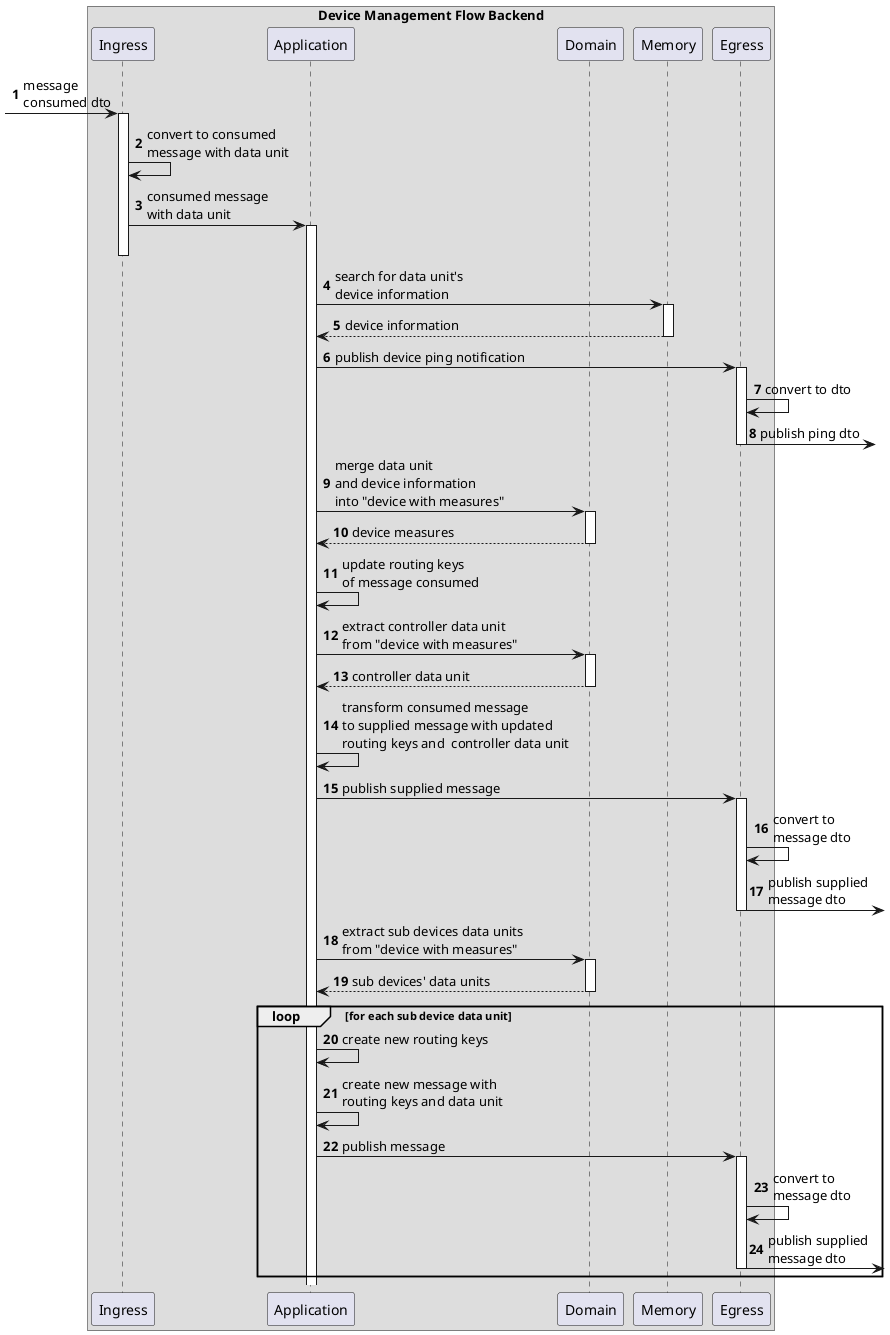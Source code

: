 @startuml device-management-flow-backend

autonumber 1

box "Device Management Flow Backend"
participant Ingress
participant Application
participant Domain
participant Memory
participant Egress
end box

?-> Ingress ++ : message\nconsumed dto
Ingress -> Ingress : convert to consumed\nmessage with data unit
Ingress -> Application ++-- : consumed message\nwith data unit
Application -> Memory ++ : search for data unit's\ndevice information
return device information
Application -> Egress ++ : publish device ping notification
Egress -> Egress : convert to dto
Egress ->? -- : publish ping dto
Application -> Domain ++ : merge data unit\nand device information\ninto "device with measures"
return device measures

Application -> Application : update routing keys\nof message consumed
Application -> Domain ++ : extract controller data unit\nfrom "device with measures"
return controller data unit
Application -> Application : transform consumed message\nto supplied message with updated\nrouting keys and  controller data unit
Application -> Egress ++ : publish supplied message
Egress -> Egress : convert to\nmessage dto
Egress ->? -- : publish supplied\nmessage dto
Application -> Domain ++ : extract sub devices data units\nfrom "device with measures"
return sub devices' data units
loop for each sub device data unit
    Application -> Application : create new routing keys
    Application -> Application : create new message with\nrouting keys and data unit
    Application -> Egress ++ : publish message
    Egress -> Egress : convert to\nmessage dto
    Egress ->? -- : publish supplied\nmessage dto
end

@enduml
